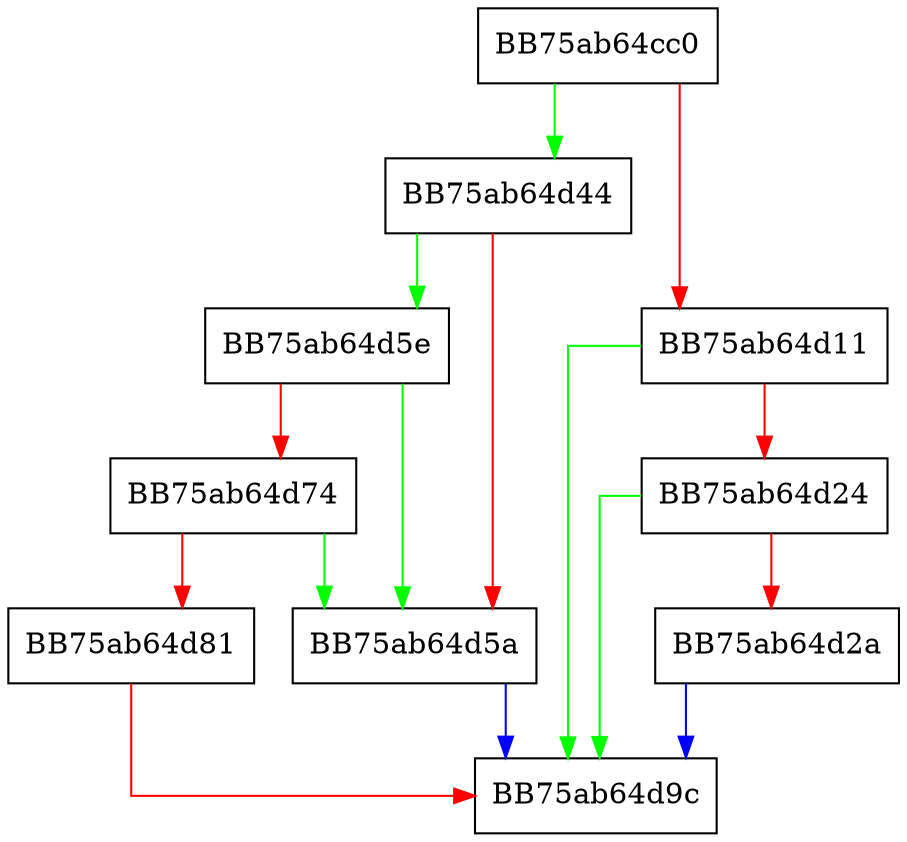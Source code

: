 digraph WriteSQLite {
  node [shape="box"];
  graph [splines=ortho];
  BB75ab64cc0 -> BB75ab64d44 [color="green"];
  BB75ab64cc0 -> BB75ab64d11 [color="red"];
  BB75ab64d11 -> BB75ab64d9c [color="green"];
  BB75ab64d11 -> BB75ab64d24 [color="red"];
  BB75ab64d24 -> BB75ab64d9c [color="green"];
  BB75ab64d24 -> BB75ab64d2a [color="red"];
  BB75ab64d2a -> BB75ab64d9c [color="blue"];
  BB75ab64d44 -> BB75ab64d5e [color="green"];
  BB75ab64d44 -> BB75ab64d5a [color="red"];
  BB75ab64d5a -> BB75ab64d9c [color="blue"];
  BB75ab64d5e -> BB75ab64d5a [color="green"];
  BB75ab64d5e -> BB75ab64d74 [color="red"];
  BB75ab64d74 -> BB75ab64d5a [color="green"];
  BB75ab64d74 -> BB75ab64d81 [color="red"];
  BB75ab64d81 -> BB75ab64d9c [color="red"];
}